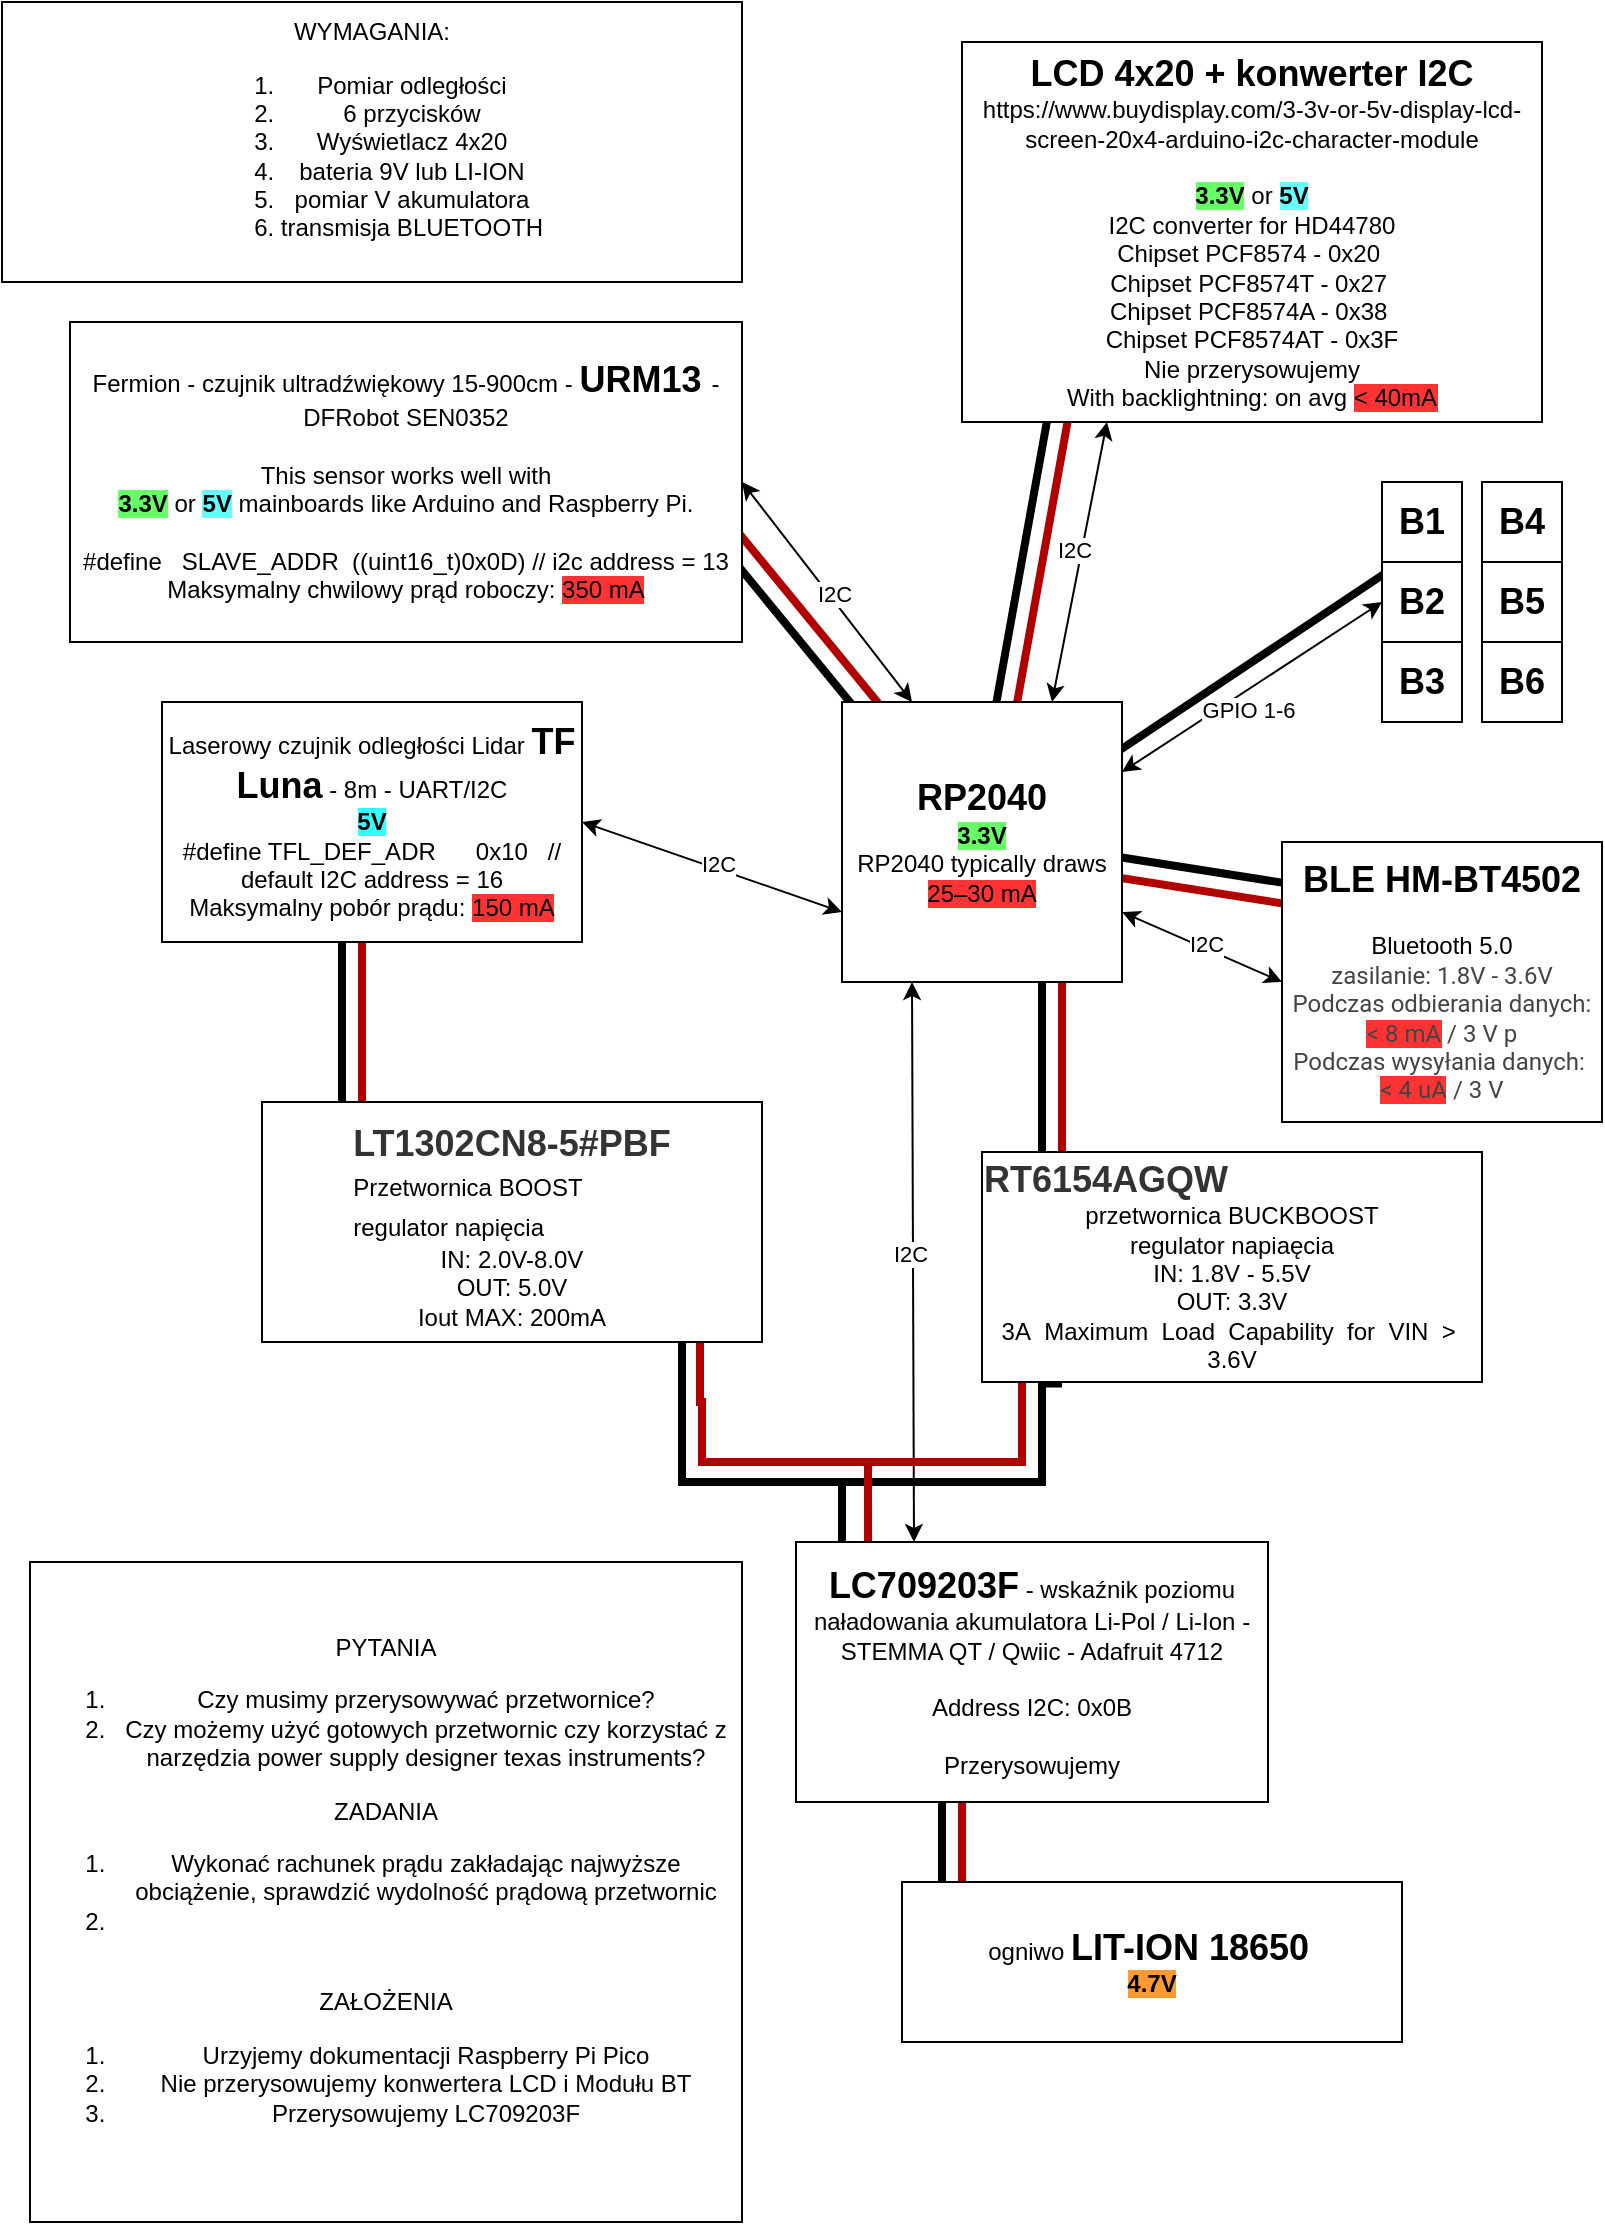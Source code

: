 <mxfile version="24.7.17">
  <diagram name="Strona-1" id="ITFV6ZwZZb2lDWU_6LcH">
    <mxGraphModel dx="1050" dy="621" grid="1" gridSize="10" guides="1" tooltips="1" connect="1" arrows="1" fold="1" page="1" pageScale="1" pageWidth="827" pageHeight="1169" math="0" shadow="0">
      <root>
        <mxCell id="0" />
        <mxCell id="1" parent="0" />
        <mxCell id="ADZbkhmCHiRTHz0c5nEW-12" value="WYMAGANIA:&lt;div&gt;&lt;ol&gt;&lt;li&gt;Pomiar odległości&lt;/li&gt;&lt;li&gt;6 przycisków&lt;/li&gt;&lt;li&gt;Wyświetlacz 4x20&lt;/li&gt;&lt;li&gt;bateria 9V lub LI-ION&lt;/li&gt;&lt;li&gt;pomiar V akumulatora&lt;/li&gt;&lt;li&gt;transmisja BLUETOOTH&lt;/li&gt;&lt;/ol&gt;&lt;/div&gt;" style="rounded=0;whiteSpace=wrap;html=1;" parent="1" vertex="1">
          <mxGeometry x="10" y="10" width="370" height="140" as="geometry" />
        </mxCell>
        <mxCell id="bpxxsSCC8xTmTk7Tj6b8-6" value="" style="endArrow=classic;startArrow=classic;html=1;rounded=0;exitX=0.75;exitY=0;exitDx=0;exitDy=0;entryX=0.25;entryY=1;entryDx=0;entryDy=0;" parent="1" source="oec5AQP4UOIgvTSs4D5g-1" target="ADZbkhmCHiRTHz0c5nEW-8" edge="1">
          <mxGeometry width="50" height="50" relative="1" as="geometry">
            <mxPoint x="380" y="410" as="sourcePoint" />
            <mxPoint x="580" y="300" as="targetPoint" />
          </mxGeometry>
        </mxCell>
        <mxCell id="bpxxsSCC8xTmTk7Tj6b8-7" value="I2C" style="edgeLabel;html=1;align=center;verticalAlign=middle;resizable=0;points=[];" parent="bpxxsSCC8xTmTk7Tj6b8-6" vertex="1" connectable="0">
          <mxGeometry x="0.055" y="4" relative="1" as="geometry">
            <mxPoint y="-1" as="offset" />
          </mxGeometry>
        </mxCell>
        <mxCell id="bpxxsSCC8xTmTk7Tj6b8-8" value="" style="endArrow=classic;startArrow=classic;html=1;rounded=0;entryX=0;entryY=0.75;entryDx=0;entryDy=0;exitX=1;exitY=0.5;exitDx=0;exitDy=0;" parent="1" source="ADZbkhmCHiRTHz0c5nEW-3" target="oec5AQP4UOIgvTSs4D5g-1" edge="1">
          <mxGeometry width="50" height="50" relative="1" as="geometry">
            <mxPoint x="400" y="460" as="sourcePoint" />
            <mxPoint x="480" y="630" as="targetPoint" />
          </mxGeometry>
        </mxCell>
        <mxCell id="bpxxsSCC8xTmTk7Tj6b8-9" value="I2C" style="edgeLabel;html=1;align=center;verticalAlign=middle;resizable=0;points=[];" parent="bpxxsSCC8xTmTk7Tj6b8-8" vertex="1" connectable="0">
          <mxGeometry x="0.027" y="2" relative="1" as="geometry">
            <mxPoint as="offset" />
          </mxGeometry>
        </mxCell>
        <mxCell id="bpxxsSCC8xTmTk7Tj6b8-11" value="" style="endArrow=classic;startArrow=classic;html=1;rounded=0;exitX=0.25;exitY=0;exitDx=0;exitDy=0;entryX=0.25;entryY=1;entryDx=0;entryDy=0;" parent="1" source="ADZbkhmCHiRTHz0c5nEW-10" target="oec5AQP4UOIgvTSs4D5g-1" edge="1">
          <mxGeometry width="50" height="50" relative="1" as="geometry">
            <mxPoint x="330" y="735" as="sourcePoint" />
            <mxPoint x="440" y="610" as="targetPoint" />
          </mxGeometry>
        </mxCell>
        <mxCell id="bpxxsSCC8xTmTk7Tj6b8-12" value="I2C" style="edgeLabel;html=1;align=center;verticalAlign=middle;resizable=0;points=[];" parent="bpxxsSCC8xTmTk7Tj6b8-11" vertex="1" connectable="0">
          <mxGeometry x="0.027" y="2" relative="1" as="geometry">
            <mxPoint as="offset" />
          </mxGeometry>
        </mxCell>
        <mxCell id="bpxxsSCC8xTmTk7Tj6b8-17" value="" style="endArrow=classic;startArrow=classic;html=1;rounded=0;entryX=0.25;entryY=0;entryDx=0;entryDy=0;exitX=1;exitY=0.5;exitDx=0;exitDy=0;" parent="1" source="ADZbkhmCHiRTHz0c5nEW-4" target="oec5AQP4UOIgvTSs4D5g-1" edge="1">
          <mxGeometry width="50" height="50" relative="1" as="geometry">
            <mxPoint x="420" y="240" as="sourcePoint" />
            <mxPoint x="464.25" y="420" as="targetPoint" />
          </mxGeometry>
        </mxCell>
        <mxCell id="bpxxsSCC8xTmTk7Tj6b8-18" value="I2C" style="edgeLabel;html=1;align=center;verticalAlign=middle;resizable=0;points=[];" parent="bpxxsSCC8xTmTk7Tj6b8-17" vertex="1" connectable="0">
          <mxGeometry x="0.027" y="2" relative="1" as="geometry">
            <mxPoint as="offset" />
          </mxGeometry>
        </mxCell>
        <mxCell id="bpxxsSCC8xTmTk7Tj6b8-19" value="" style="endArrow=classic;startArrow=classic;html=1;rounded=0;exitX=1;exitY=0.25;exitDx=0;exitDy=0;entryX=0;entryY=0.5;entryDx=0;entryDy=0;" parent="1" source="oec5AQP4UOIgvTSs4D5g-1" target="ADZbkhmCHiRTHz0c5nEW-16" edge="1">
          <mxGeometry width="50" height="50" relative="1" as="geometry">
            <mxPoint x="590" y="410" as="sourcePoint" />
            <mxPoint x="710" y="455" as="targetPoint" />
          </mxGeometry>
        </mxCell>
        <mxCell id="bpxxsSCC8xTmTk7Tj6b8-21" value="GPIO 1-6" style="edgeLabel;html=1;align=center;verticalAlign=middle;resizable=0;points=[];" parent="bpxxsSCC8xTmTk7Tj6b8-19" vertex="1" connectable="0">
          <mxGeometry x="-0.22" y="-2" relative="1" as="geometry">
            <mxPoint x="11" as="offset" />
          </mxGeometry>
        </mxCell>
        <mxCell id="LbwyyAAWYQrGKJbbFRrg-1" value="" style="endArrow=classic;startArrow=classic;html=1;rounded=0;entryX=0;entryY=0.5;entryDx=0;entryDy=0;exitX=1;exitY=0.75;exitDx=0;exitDy=0;" parent="1" source="oec5AQP4UOIgvTSs4D5g-1" target="bpxxsSCC8xTmTk7Tj6b8-23" edge="1">
          <mxGeometry width="50" height="50" relative="1" as="geometry">
            <mxPoint x="560" y="510" as="sourcePoint" />
            <mxPoint x="630" y="525" as="targetPoint" />
          </mxGeometry>
        </mxCell>
        <mxCell id="LbwyyAAWYQrGKJbbFRrg-2" value="I2C" style="edgeLabel;html=1;align=center;verticalAlign=middle;resizable=0;points=[];" parent="LbwyyAAWYQrGKJbbFRrg-1" vertex="1" connectable="0">
          <mxGeometry x="0.027" y="2" relative="1" as="geometry">
            <mxPoint as="offset" />
          </mxGeometry>
        </mxCell>
        <mxCell id="LbwyyAAWYQrGKJbbFRrg-5" value="" style="group" parent="1" vertex="1" connectable="0">
          <mxGeometry x="480" y="910" width="10" height="70" as="geometry" />
        </mxCell>
        <mxCell id="LbwyyAAWYQrGKJbbFRrg-3" value="" style="endArrow=none;html=1;rounded=0;strokeWidth=4;" parent="LbwyyAAWYQrGKJbbFRrg-5" edge="1">
          <mxGeometry width="50" height="50" relative="1" as="geometry">
            <mxPoint y="70" as="sourcePoint" />
            <mxPoint as="targetPoint" />
          </mxGeometry>
        </mxCell>
        <mxCell id="LbwyyAAWYQrGKJbbFRrg-4" value="" style="endArrow=none;html=1;rounded=0;strokeWidth=4;fillColor=#e51400;strokeColor=#B20000;" parent="LbwyyAAWYQrGKJbbFRrg-5" edge="1">
          <mxGeometry width="50" height="50" relative="1" as="geometry">
            <mxPoint x="10" y="70" as="sourcePoint" />
            <mxPoint x="10" as="targetPoint" />
          </mxGeometry>
        </mxCell>
        <mxCell id="ADZbkhmCHiRTHz0c5nEW-5" value="ogniwo &lt;font style=&quot;font-size: 18px;&quot;&gt;&lt;b&gt;LIT-ION 18650&lt;/b&gt;&lt;/font&gt;&amp;nbsp;&lt;div&gt;&lt;span style=&quot;background-color: rgb(255, 153, 51);&quot;&gt;&lt;b&gt;4.7V&lt;/b&gt;&lt;/span&gt;&lt;/div&gt;" style="rounded=0;whiteSpace=wrap;html=1;" parent="1" vertex="1">
          <mxGeometry x="460" y="950" width="250" height="80" as="geometry" />
        </mxCell>
        <mxCell id="LbwyyAAWYQrGKJbbFRrg-13" value="" style="endArrow=none;html=1;rounded=0;edgeStyle=orthogonalEdgeStyle;entryX=0.842;entryY=1.006;entryDx=0;entryDy=0;strokeWidth=4;entryPerimeter=0;" parent="1" target="LbwyyAAWYQrGKJbbFRrg-9" edge="1">
          <mxGeometry width="50" height="50" relative="1" as="geometry">
            <mxPoint x="430" y="810" as="sourcePoint" />
            <mxPoint x="430" y="750" as="targetPoint" />
            <Array as="points">
              <mxPoint x="430" y="750" />
              <mxPoint x="350" y="750" />
              <mxPoint x="350" y="671" />
            </Array>
          </mxGeometry>
        </mxCell>
        <mxCell id="LbwyyAAWYQrGKJbbFRrg-15" value="" style="endArrow=none;html=1;rounded=0;edgeStyle=orthogonalEdgeStyle;entryX=0.16;entryY=1.006;entryDx=0;entryDy=0;strokeWidth=4;entryPerimeter=0;" parent="1" target="ADZbkhmCHiRTHz0c5nEW-21" edge="1">
          <mxGeometry width="50" height="50" relative="1" as="geometry">
            <mxPoint x="430" y="750" as="sourcePoint" />
            <mxPoint x="538" y="720" as="targetPoint" />
            <Array as="points">
              <mxPoint x="530" y="750" />
            </Array>
          </mxGeometry>
        </mxCell>
        <mxCell id="LbwyyAAWYQrGKJbbFRrg-17" value="" style="endArrow=none;html=1;rounded=0;edgeStyle=orthogonalEdgeStyle;fillColor=#e51400;strokeColor=#B20000;strokeWidth=4;" parent="1" target="ADZbkhmCHiRTHz0c5nEW-21" edge="1">
          <mxGeometry width="50" height="50" relative="1" as="geometry">
            <mxPoint x="440" y="740" as="sourcePoint" />
            <mxPoint x="490" y="690" as="targetPoint" />
            <Array as="points">
              <mxPoint x="520" y="740" />
            </Array>
          </mxGeometry>
        </mxCell>
        <mxCell id="LbwyyAAWYQrGKJbbFRrg-18" value="" style="group" parent="1" vertex="1" connectable="0">
          <mxGeometry x="180" y="460" width="10" height="180" as="geometry" />
        </mxCell>
        <mxCell id="LbwyyAAWYQrGKJbbFRrg-19" value="" style="endArrow=none;html=1;rounded=0;strokeWidth=4;" parent="LbwyyAAWYQrGKJbbFRrg-18" edge="1">
          <mxGeometry width="50" height="50" relative="1" as="geometry">
            <mxPoint y="180" as="sourcePoint" />
            <mxPoint as="targetPoint" />
          </mxGeometry>
        </mxCell>
        <mxCell id="LbwyyAAWYQrGKJbbFRrg-20" value="" style="endArrow=none;html=1;rounded=0;strokeWidth=4;fillColor=#e51400;strokeColor=#B20000;" parent="LbwyyAAWYQrGKJbbFRrg-18" edge="1">
          <mxGeometry width="50" height="50" relative="1" as="geometry">
            <mxPoint x="10" y="180" as="sourcePoint" />
            <mxPoint x="10" as="targetPoint" />
          </mxGeometry>
        </mxCell>
        <mxCell id="ADZbkhmCHiRTHz0c5nEW-3" value="Laserowy czujnik odległości Lidar &lt;b&gt;&lt;font style=&quot;font-size: 18px;&quot;&gt;TF Luna&lt;/font&gt;&lt;/b&gt; - 8m - UART/I2C&lt;div&gt;&lt;b style=&quot;background-color: rgb(51, 255, 255);&quot;&gt;5V&lt;/b&gt;&lt;/div&gt;&lt;div&gt;#define TFL_DEF_ADR&amp;nbsp; &amp;nbsp; &amp;nbsp; 0x10&amp;nbsp; &amp;nbsp;// default I2C address = 16&lt;/div&gt;&lt;div&gt;Maksymalny pobór prądu: &lt;span style=&quot;background-color: rgb(255, 51, 51);&quot;&gt;150 mA&lt;/span&gt;&lt;br&gt;&lt;/div&gt;" style="rounded=0;whiteSpace=wrap;html=1;container=0;" parent="1" vertex="1">
          <mxGeometry x="90" y="360" width="210" height="120" as="geometry" />
        </mxCell>
        <mxCell id="LbwyyAAWYQrGKJbbFRrg-21" value="" style="group" parent="1" vertex="1" connectable="0">
          <mxGeometry x="530" y="470" width="10" height="180" as="geometry" />
        </mxCell>
        <mxCell id="LbwyyAAWYQrGKJbbFRrg-22" value="" style="endArrow=none;html=1;rounded=0;strokeWidth=4;" parent="LbwyyAAWYQrGKJbbFRrg-21" edge="1">
          <mxGeometry width="50" height="50" relative="1" as="geometry">
            <mxPoint y="180" as="sourcePoint" />
            <mxPoint as="targetPoint" />
          </mxGeometry>
        </mxCell>
        <mxCell id="LbwyyAAWYQrGKJbbFRrg-23" value="" style="endArrow=none;html=1;rounded=0;strokeWidth=4;fillColor=#e51400;strokeColor=#B20000;" parent="LbwyyAAWYQrGKJbbFRrg-21" edge="1">
          <mxGeometry width="50" height="50" relative="1" as="geometry">
            <mxPoint x="10" y="180" as="sourcePoint" />
            <mxPoint x="10" as="targetPoint" />
          </mxGeometry>
        </mxCell>
        <mxCell id="ADZbkhmCHiRTHz0c5nEW-21" value="&lt;h1 style=&quot;box-sizing: border-box; font-size: 18px; margin: 0px; font-family: Arial, Helvetica, sans-serif; line-height: 1.1; color: rgb(51, 51, 51); text-align: start;&quot; class=&quot;panel-title&quot;&gt;RT6154AGQW&lt;/h1&gt;&lt;div&gt;przetwornica BUCKBOOST&lt;/div&gt;&lt;div&gt;regulator napiaęcia&lt;/div&gt;&lt;div&gt;IN: 1.8V - 5.5V&lt;/div&gt;&lt;div&gt;OUT: 3.3V&lt;/div&gt;&lt;div&gt;3A&amp;nbsp; Maximum&amp;nbsp; Load&amp;nbsp; Capability&amp;nbsp; for&amp;nbsp; VIN&amp;nbsp; &amp;gt;&amp;nbsp; 3.6V&lt;/div&gt;" style="rounded=0;whiteSpace=wrap;html=1;" parent="1" vertex="1">
          <mxGeometry x="500" y="585" width="250" height="115" as="geometry" />
        </mxCell>
        <mxCell id="LbwyyAAWYQrGKJbbFRrg-24" value="" style="group;rotation=10;" parent="1" vertex="1" connectable="0">
          <mxGeometry x="520" y="200" width="10" height="180" as="geometry" />
        </mxCell>
        <mxCell id="LbwyyAAWYQrGKJbbFRrg-25" value="" style="endArrow=none;html=1;rounded=0;strokeWidth=4;" parent="LbwyyAAWYQrGKJbbFRrg-24" edge="1">
          <mxGeometry width="50" height="50" relative="1" as="geometry">
            <mxPoint x="-16" y="178" as="sourcePoint" />
            <mxPoint x="16" as="targetPoint" />
          </mxGeometry>
        </mxCell>
        <mxCell id="LbwyyAAWYQrGKJbbFRrg-26" value="" style="endArrow=none;html=1;rounded=0;strokeWidth=4;fillColor=#e51400;strokeColor=#B20000;" parent="LbwyyAAWYQrGKJbbFRrg-24" edge="1">
          <mxGeometry width="50" height="50" relative="1" as="geometry">
            <mxPoint x="-6" y="180" as="sourcePoint" />
            <mxPoint x="26" y="2" as="targetPoint" />
          </mxGeometry>
        </mxCell>
        <mxCell id="ADZbkhmCHiRTHz0c5nEW-8" value="&lt;div style=&quot;font-size: 18px;&quot;&gt;&lt;b style=&quot;&quot;&gt;&lt;font style=&quot;font-size: 18px;&quot;&gt;LCD 4x20 + konwerter I2C&lt;/font&gt;&lt;/b&gt;&lt;/div&gt;&lt;div&gt;https://www.buydisplay.com/3-3v-or-5v-display-lcd-screen-20x4-arduino-i2c-character-module&lt;/div&gt;&lt;div&gt;&lt;br&gt;&lt;/div&gt;&lt;div&gt;&lt;b style=&quot;background-color: rgb(102, 255, 102);&quot;&gt;3.3V&lt;/b&gt;&lt;span style=&quot;background-color: rgb(255, 255, 255);&quot;&gt;&amp;nbsp;or&amp;nbsp;&lt;/span&gt;&lt;b style=&quot;background-color: rgb(102, 255, 255);&quot;&gt;5V&lt;/b&gt;&lt;/div&gt;&lt;div&gt;&lt;span style=&quot;background-color: initial;&quot;&gt;I2C converter for HD44780&lt;/span&gt;&lt;/div&gt;&lt;div&gt;Chipset PCF8574 - 0x20&amp;nbsp;&lt;/div&gt;&lt;div&gt;Chipset PCF8574T - 0x27&amp;nbsp;&lt;/div&gt;&lt;div&gt;Chipset PCF8574A - 0x38&amp;nbsp;&lt;/div&gt;&lt;div&gt;Chipset PCF8574AT - 0x3F&lt;/div&gt;&lt;div&gt;Nie przerysowujemy&lt;/div&gt;&lt;div&gt;With backlightning: on avg &lt;span style=&quot;background-color: rgb(255, 51, 51);&quot;&gt;&amp;lt; 40mA&lt;/span&gt;&lt;/div&gt;" style="rounded=0;whiteSpace=wrap;html=1;" parent="1" vertex="1">
          <mxGeometry x="490" y="30" width="290" height="190" as="geometry" />
        </mxCell>
        <mxCell id="LbwyyAAWYQrGKJbbFRrg-27" value="" style="group;rotation=-40;" parent="1" vertex="1" connectable="0">
          <mxGeometry x="403" y="230" width="10" height="180" as="geometry" />
        </mxCell>
        <mxCell id="LbwyyAAWYQrGKJbbFRrg-28" value="" style="endArrow=none;html=1;rounded=0;strokeWidth=4;" parent="LbwyyAAWYQrGKJbbFRrg-27" edge="1">
          <mxGeometry width="50" height="50" relative="1" as="geometry">
            <mxPoint x="58" y="163" as="sourcePoint" />
            <mxPoint x="-56" y="24" as="targetPoint" />
          </mxGeometry>
        </mxCell>
        <mxCell id="LbwyyAAWYQrGKJbbFRrg-29" value="" style="endArrow=none;html=1;rounded=0;strokeWidth=4;fillColor=#e51400;strokeColor=#B20000;" parent="LbwyyAAWYQrGKJbbFRrg-27" edge="1">
          <mxGeometry width="50" height="50" relative="1" as="geometry">
            <mxPoint x="66" y="156" as="sourcePoint" />
            <mxPoint x="-48" y="17" as="targetPoint" />
          </mxGeometry>
        </mxCell>
        <mxCell id="ADZbkhmCHiRTHz0c5nEW-4" value="Fermion - czujnik ultradźwiękowy 15-900cm - &lt;b&gt;&lt;font style=&quot;font-size: 18px;&quot;&gt;URM13 &lt;/font&gt;&lt;/b&gt;- DFRobot SEN0352&lt;div&gt;&lt;br&gt;&lt;/div&gt;&lt;div&gt;This sensor works well with&lt;br&gt;&lt;b style=&quot;background-color: rgb(102, 255, 102);&quot;&gt;3.3V&lt;/b&gt;&lt;span style=&quot;background-color: rgb(255, 255, 255);&quot;&gt;&amp;nbsp;or&amp;nbsp;&lt;/span&gt;&lt;b style=&quot;background-color: rgb(102, 255, 255);&quot;&gt;5V&lt;/b&gt; mainboards like Arduino and Raspberry Pi.&lt;/div&gt;&lt;div&gt;&lt;br&gt;&lt;/div&gt;&lt;div&gt;#define&amp;nbsp; &amp;nbsp;SLAVE_ADDR&amp;nbsp; ((uint16_t)0x0D) // i2c address = 13&lt;/div&gt;&lt;div&gt;Maksymalny chwilowy prąd roboczy: &lt;span style=&quot;background-color: rgb(255, 51, 51);&quot;&gt;350 mA&lt;/span&gt;&lt;br&gt;&lt;/div&gt;" style="rounded=0;whiteSpace=wrap;html=1;" parent="1" vertex="1">
          <mxGeometry x="44" y="170" width="336" height="160" as="geometry" />
        </mxCell>
        <mxCell id="LbwyyAAWYQrGKJbbFRrg-30" value="" style="group;rotation=99;" parent="1" vertex="1" connectable="0">
          <mxGeometry x="610" y="360" width="10" height="180" as="geometry" />
        </mxCell>
        <mxCell id="LbwyyAAWYQrGKJbbFRrg-31" value="" style="endArrow=none;html=1;rounded=0;strokeWidth=4;" parent="LbwyyAAWYQrGKJbbFRrg-30" edge="1">
          <mxGeometry width="50" height="50" relative="1" as="geometry">
            <mxPoint x="-83" y="71" as="sourcePoint" />
            <mxPoint x="95" y="99" as="targetPoint" />
          </mxGeometry>
        </mxCell>
        <mxCell id="LbwyyAAWYQrGKJbbFRrg-32" value="" style="endArrow=none;html=1;rounded=0;strokeWidth=4;fillColor=#e51400;strokeColor=#B20000;" parent="LbwyyAAWYQrGKJbbFRrg-30" edge="1">
          <mxGeometry width="50" height="50" relative="1" as="geometry">
            <mxPoint x="-85" y="81" as="sourcePoint" />
            <mxPoint x="93" y="109" as="targetPoint" />
          </mxGeometry>
        </mxCell>
        <mxCell id="bpxxsSCC8xTmTk7Tj6b8-23" value="&lt;span style=&quot;font-size: 18px;&quot;&gt;&lt;b&gt;BLE HM-BT4502&lt;/b&gt;&lt;/span&gt;&lt;br&gt;&lt;div&gt;&lt;br&gt;&lt;/div&gt;&lt;div&gt;Bluetooth 5.0&lt;/div&gt;&lt;div&gt;&lt;span style=&quot;color: rgb(68, 68, 68); font-family: Roboto, &amp;quot;Noto Sans&amp;quot;, Arial, Helvetica, sans-serif, dk; text-align: left; background-color: rgb(255, 255, 255);&quot;&gt;zasilanie: 1.8V - 3.6V&lt;/span&gt;&lt;br&gt;&lt;/div&gt;&lt;div&gt;&lt;span style=&quot;text-align: left;&quot;&gt;&lt;font style=&quot;&quot; face=&quot;Roboto, Noto Sans, Arial, Helvetica, sans-serif, dk&quot; color=&quot;#444444&quot;&gt;&lt;span style=&quot;background-color: rgb(255, 255, 255);&quot;&gt;Podczas odbierania danych: &lt;/span&gt;&lt;span style=&quot;background-color: rgb(255, 51, 51);&quot;&gt;&amp;lt; 8 mA&lt;/span&gt;&lt;span style=&quot;background-color: rgb(255, 255, 255);&quot;&gt; / 3 V p&lt;/span&gt;&lt;/font&gt;&lt;/span&gt;&lt;/div&gt;&lt;div&gt;&lt;span style=&quot;text-align: left; background-color: rgb(255, 255, 255);&quot;&gt;&lt;font face=&quot;Roboto, Noto Sans, Arial, Helvetica, sans-serif, dk&quot; color=&quot;#444444&quot;&gt;Podczas wysyłania danych:&amp;nbsp;&lt;/font&gt;&lt;/span&gt;&lt;/div&gt;&lt;div&gt;&lt;span style=&quot;text-align: left;&quot;&gt;&lt;font style=&quot;&quot; face=&quot;Roboto, Noto Sans, Arial, Helvetica, sans-serif, dk&quot; color=&quot;#444444&quot;&gt;&lt;span style=&quot;background-color: rgb(255, 51, 51);&quot;&gt;&amp;lt; 4 uA&lt;/span&gt;&lt;span style=&quot;background-color: rgb(255, 255, 255);&quot;&gt; / 3 V&lt;/span&gt;&lt;/font&gt;&lt;br&gt;&lt;/span&gt;&lt;/div&gt;" style="rounded=0;whiteSpace=wrap;html=1;" parent="1" vertex="1">
          <mxGeometry x="650" y="430" width="160" height="140" as="geometry" />
        </mxCell>
        <mxCell id="LbwyyAAWYQrGKJbbFRrg-33" value="" style="endArrow=none;html=1;rounded=0;strokeWidth=4;entryX=0.25;entryY=1;entryDx=0;entryDy=0;" parent="1" edge="1">
          <mxGeometry width="50" height="50" relative="1" as="geometry">
            <mxPoint x="560" y="390" as="sourcePoint" />
            <mxPoint x="710" y="290" as="targetPoint" />
          </mxGeometry>
        </mxCell>
        <mxCell id="oec5AQP4UOIgvTSs4D5g-1" value="&lt;b&gt;&lt;font style=&quot;font-size: 18px;&quot;&gt;RP2040&lt;/font&gt;&lt;/b&gt;&lt;div&gt;&lt;b style=&quot;background-color: rgb(102, 255, 102);&quot;&gt;3.3V&lt;/b&gt;&lt;/div&gt;&lt;div&gt;RP2040 typically draws &lt;span style=&quot;background-color: rgb(255, 51, 51);&quot;&gt;25–30 mA&lt;/span&gt;&lt;b style=&quot;background-color: rgb(102, 255, 102);&quot;&gt;&lt;br&gt;&lt;/b&gt;&lt;/div&gt;" style="whiteSpace=wrap;html=1;aspect=fixed;" parent="1" vertex="1">
          <mxGeometry x="430" y="360" width="140" height="140" as="geometry" />
        </mxCell>
        <mxCell id="snLY0BxpSdT4fI3uoA9b-30" value="" style="group" parent="1" vertex="1" connectable="0">
          <mxGeometry x="700" y="250" width="90" height="120" as="geometry" />
        </mxCell>
        <mxCell id="ADZbkhmCHiRTHz0c5nEW-16" value="&lt;b&gt;&lt;font style=&quot;font-size: 18px;&quot;&gt;B2&lt;/font&gt;&lt;/b&gt;" style="whiteSpace=wrap;html=1;aspect=fixed;" parent="snLY0BxpSdT4fI3uoA9b-30" vertex="1">
          <mxGeometry y="40" width="40" height="40" as="geometry" />
        </mxCell>
        <mxCell id="ADZbkhmCHiRTHz0c5nEW-17" value="&lt;b&gt;&lt;font style=&quot;font-size: 18px;&quot;&gt;B3&lt;/font&gt;&lt;/b&gt;" style="whiteSpace=wrap;html=1;aspect=fixed;" parent="snLY0BxpSdT4fI3uoA9b-30" vertex="1">
          <mxGeometry y="80" width="40" height="40" as="geometry" />
        </mxCell>
        <mxCell id="ADZbkhmCHiRTHz0c5nEW-18" value="&lt;b&gt;&lt;font style=&quot;font-size: 18px;&quot;&gt;B4&lt;/font&gt;&lt;/b&gt;" style="whiteSpace=wrap;html=1;aspect=fixed;" parent="snLY0BxpSdT4fI3uoA9b-30" vertex="1">
          <mxGeometry x="50" width="40" height="40" as="geometry" />
        </mxCell>
        <mxCell id="ADZbkhmCHiRTHz0c5nEW-19" value="&lt;font style=&quot;font-size: 18px;&quot;&gt;&lt;b&gt;B5&lt;/b&gt;&lt;/font&gt;" style="whiteSpace=wrap;html=1;aspect=fixed;" parent="snLY0BxpSdT4fI3uoA9b-30" vertex="1">
          <mxGeometry x="50" y="40" width="40" height="40" as="geometry" />
        </mxCell>
        <mxCell id="ADZbkhmCHiRTHz0c5nEW-20" value="&lt;font style=&quot;font-size: 18px;&quot;&gt;&lt;b&gt;B6&lt;/b&gt;&lt;/font&gt;" style="whiteSpace=wrap;html=1;aspect=fixed;" parent="snLY0BxpSdT4fI3uoA9b-30" vertex="1">
          <mxGeometry x="50" y="80" width="40" height="40" as="geometry" />
        </mxCell>
        <mxCell id="ADZbkhmCHiRTHz0c5nEW-13" value="&lt;b&gt;&lt;font style=&quot;font-size: 18px;&quot;&gt;B1&lt;/font&gt;&lt;/b&gt;" style="whiteSpace=wrap;html=1;aspect=fixed;" parent="snLY0BxpSdT4fI3uoA9b-30" vertex="1">
          <mxGeometry width="40" height="40" as="geometry" />
        </mxCell>
        <mxCell id="LbwyyAAWYQrGKJbbFRrg-16" value="" style="endArrow=none;html=1;rounded=0;edgeStyle=orthogonalEdgeStyle;strokeWidth=4;fillColor=#e51400;strokeColor=#B20000;" parent="1" edge="1">
          <mxGeometry width="50" height="50" relative="1" as="geometry">
            <mxPoint x="443.03" y="800" as="sourcePoint" />
            <mxPoint x="359" y="590" as="targetPoint" />
            <Array as="points">
              <mxPoint x="443" y="740" />
              <mxPoint x="360" y="740" />
              <mxPoint x="360" y="710" />
              <mxPoint x="359" y="710" />
            </Array>
          </mxGeometry>
        </mxCell>
        <mxCell id="LbwyyAAWYQrGKJbbFRrg-9" value="&lt;h1 style=&quot;text-align: center; box-sizing: border-box; margin: 0px; line-height: 1.1;&quot; class=&quot;panel-title&quot;&gt;&lt;span style=&quot;color: rgb(51, 51, 51); font-family: Arial, Helvetica, sans-serif; text-align: start; background-color: rgb(255, 255, 255);&quot;&gt;&lt;font style=&quot;font-size: 18px;&quot;&gt;LT1302CN8-5#PBF&lt;/font&gt;&lt;/span&gt;&lt;br&gt;&lt;/h1&gt;&lt;h1 style=&quot;box-sizing: border-box; font-size: 18px; margin: 0px; font-family: Arial, Helvetica, sans-serif; line-height: 1.1; color: rgb(51, 51, 51); text-align: start;&quot; class=&quot;panel-title&quot;&gt;&lt;span style=&quot;background-color: initial; color: rgb(0, 0, 0); font-family: Helvetica; font-size: 12px; font-weight: normal; text-align: center;&quot;&gt;Przetwornica BOOST&lt;/span&gt;&lt;/h1&gt;&lt;h1 style=&quot;box-sizing: border-box; font-size: 18px; margin: 0px; font-family: Arial, Helvetica, sans-serif; line-height: 1.1; color: rgb(51, 51, 51); text-align: start;&quot; class=&quot;panel-title&quot;&gt;&lt;span style=&quot;background-color: initial; color: rgb(0, 0, 0); font-family: Helvetica; font-size: 12px; font-weight: normal; text-align: center;&quot;&gt;regulator napięcia&lt;/span&gt;&lt;/h1&gt;&lt;div&gt;IN: 2.0V-8.0V&lt;/div&gt;&lt;div&gt;OUT: 5.0V&lt;/div&gt;&lt;div&gt;Iout MAX: 200mA&lt;/div&gt;" style="rounded=0;whiteSpace=wrap;html=1;" parent="1" vertex="1">
          <mxGeometry x="140" y="560" width="250" height="120" as="geometry" />
        </mxCell>
        <mxCell id="ADZbkhmCHiRTHz0c5nEW-10" value="&lt;b&gt;&lt;font style=&quot;font-size: 18px;&quot;&gt;LC709203F&lt;/font&gt;&lt;/b&gt; - wskaźnik poziomu naładowania akumulatora Li-Pol / Li-Ion - STEMMA QT / Qwiic - Adafruit 4712&lt;div&gt;&lt;br&gt;&lt;/div&gt;&lt;div&gt;Address I2C: 0x0B&lt;/div&gt;&lt;div&gt;&lt;br&gt;&lt;/div&gt;&lt;div&gt;Przerysowujemy&lt;/div&gt;" style="rounded=0;whiteSpace=wrap;html=1;" parent="1" vertex="1">
          <mxGeometry x="407" y="780" width="236" height="130" as="geometry" />
        </mxCell>
        <mxCell id="LbwyyAAWYQrGKJbbFRrg-35" value="&lt;div&gt;PYTANIA&lt;/div&gt;&lt;ol&gt;&lt;li&gt;Czy musimy przerysowywać przetwornice?&lt;br&gt;&lt;/li&gt;&lt;li&gt;Czy możemy użyć gotowych przetwornic czy korzystać z narzędzia power supply designer texas instruments?&lt;br&gt;&lt;/li&gt;&lt;/ol&gt;&lt;div&gt;ZADANIA&lt;/div&gt;&lt;div&gt;&lt;ol&gt;&lt;li&gt;Wykonać rachunek prądu zakładając najwyższe obciążenie, sprawdzić wydolność prądową przetwornic&lt;/li&gt;&lt;li&gt;&lt;br&gt;&lt;/li&gt;&lt;/ol&gt;&lt;/div&gt;&lt;div&gt;&lt;br&gt;&lt;/div&gt;&lt;div&gt;ZAŁOŻENIA&lt;/div&gt;&lt;div&gt;&lt;ol&gt;&lt;li&gt;Urzyjemy dokumentacji Raspberry Pi Pico&lt;/li&gt;&lt;li&gt;Nie przerysowujemy konwertera LCD i Modułu BT&lt;/li&gt;&lt;li&gt;Przerysowujemy LC709203F&lt;/li&gt;&lt;/ol&gt;&lt;/div&gt;" style="rounded=0;whiteSpace=wrap;html=1;" parent="1" vertex="1">
          <mxGeometry x="24" y="790" width="356" height="330" as="geometry" />
        </mxCell>
      </root>
    </mxGraphModel>
  </diagram>
</mxfile>
